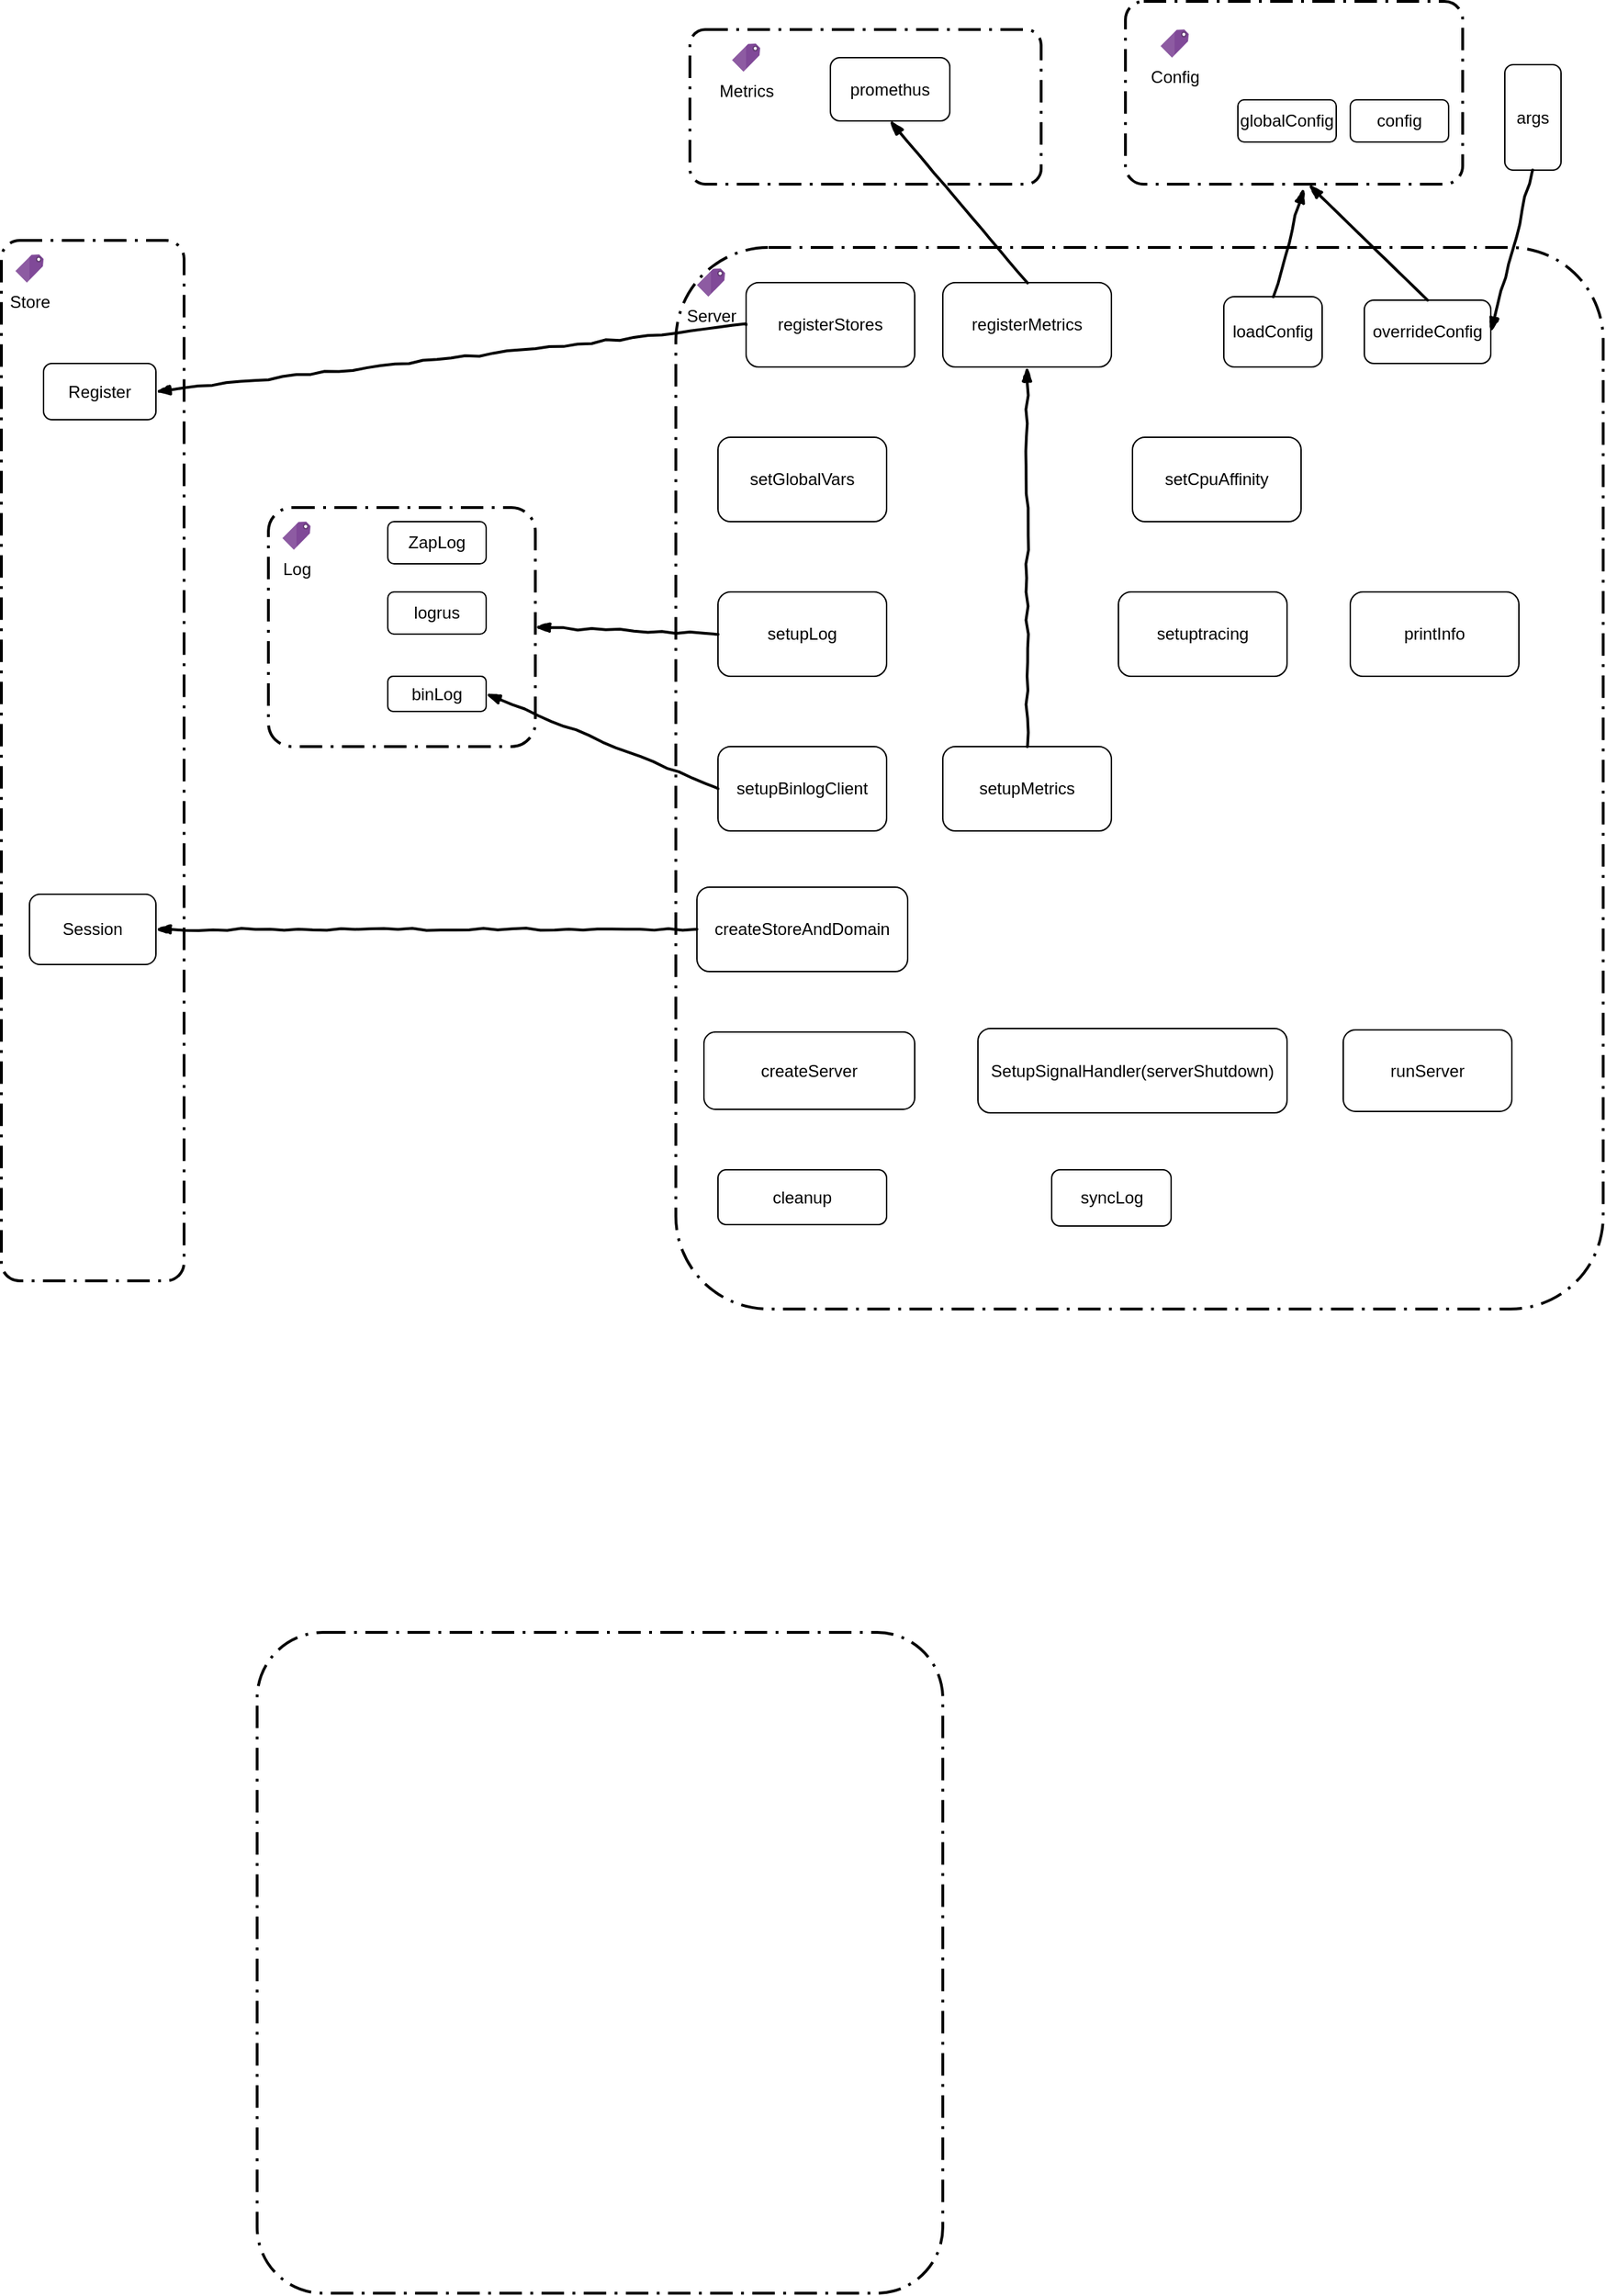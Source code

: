 <mxfile version="12.3.0" type="github" pages="1">
  <diagram id="XhCT36HkYSDXP21U2TD1" name="Page-1">
    <mxGraphModel dx="2861" dy="2186" grid="1" gridSize="10" guides="1" tooltips="1" connect="1" arrows="1" fold="1" page="1" pageScale="1" pageWidth="850" pageHeight="1100" math="0" shadow="0">
      <root>
        <mxCell id="0"/>
        <mxCell id="1" parent="0"/>
        <mxCell id="HmxhT_TRLdTRmaautLTd-18" value="" style="rounded=1;arcSize=10;dashed=1;fillColor=none;gradientColor=none;dashPattern=8 3 1 3;strokeWidth=2;" vertex="1" parent="1">
          <mxGeometry x="60" y="-5" width="660" height="755" as="geometry"/>
        </mxCell>
        <mxCell id="HmxhT_TRLdTRmaautLTd-1" value="registerStores" style="rounded=1;whiteSpace=wrap;html=1;" vertex="1" parent="1">
          <mxGeometry x="110" y="20" width="120" height="60" as="geometry"/>
        </mxCell>
        <mxCell id="HmxhT_TRLdTRmaautLTd-2" value="registerMetrics" style="rounded=1;whiteSpace=wrap;html=1;" vertex="1" parent="1">
          <mxGeometry x="250" y="20" width="120" height="60" as="geometry"/>
        </mxCell>
        <mxCell id="HmxhT_TRLdTRmaautLTd-3" value="loadConfig" style="rounded=1;whiteSpace=wrap;html=1;" vertex="1" parent="1">
          <mxGeometry x="450" y="30" width="70" height="50" as="geometry"/>
        </mxCell>
        <mxCell id="HmxhT_TRLdTRmaautLTd-4" value="overrideConfig" style="rounded=1;whiteSpace=wrap;html=1;" vertex="1" parent="1">
          <mxGeometry x="550" y="32.5" width="90" height="45" as="geometry"/>
        </mxCell>
        <mxCell id="HmxhT_TRLdTRmaautLTd-5" value="setGlobalVars" style="rounded=1;whiteSpace=wrap;html=1;" vertex="1" parent="1">
          <mxGeometry x="90" y="130" width="120" height="60" as="geometry"/>
        </mxCell>
        <mxCell id="HmxhT_TRLdTRmaautLTd-6" value="setCpuAffinity" style="rounded=1;whiteSpace=wrap;html=1;" vertex="1" parent="1">
          <mxGeometry x="385" y="130" width="120" height="60" as="geometry"/>
        </mxCell>
        <mxCell id="HmxhT_TRLdTRmaautLTd-7" value="setupLog" style="rounded=1;whiteSpace=wrap;html=1;" vertex="1" parent="1">
          <mxGeometry x="90" y="240" width="120" height="60" as="geometry"/>
        </mxCell>
        <mxCell id="HmxhT_TRLdTRmaautLTd-8" value="setuptracing" style="rounded=1;whiteSpace=wrap;html=1;" vertex="1" parent="1">
          <mxGeometry x="375" y="240" width="120" height="60" as="geometry"/>
        </mxCell>
        <mxCell id="HmxhT_TRLdTRmaautLTd-9" value="printInfo" style="rounded=1;whiteSpace=wrap;html=1;" vertex="1" parent="1">
          <mxGeometry x="540" y="240" width="120" height="60" as="geometry"/>
        </mxCell>
        <mxCell id="HmxhT_TRLdTRmaautLTd-10" value="setupBinlogClient" style="rounded=1;whiteSpace=wrap;html=1;" vertex="1" parent="1">
          <mxGeometry x="90" y="350" width="120" height="60" as="geometry"/>
        </mxCell>
        <mxCell id="HmxhT_TRLdTRmaautLTd-11" value="setupMetrics" style="rounded=1;whiteSpace=wrap;html=1;" vertex="1" parent="1">
          <mxGeometry x="250" y="350" width="120" height="60" as="geometry"/>
        </mxCell>
        <mxCell id="HmxhT_TRLdTRmaautLTd-12" value="createStoreAndDomain" style="rounded=1;whiteSpace=wrap;html=1;" vertex="1" parent="1">
          <mxGeometry x="75" y="450" width="150" height="60" as="geometry"/>
        </mxCell>
        <mxCell id="HmxhT_TRLdTRmaautLTd-13" value="createServer" style="rounded=1;whiteSpace=wrap;html=1;" vertex="1" parent="1">
          <mxGeometry x="80" y="553" width="150" height="55" as="geometry"/>
        </mxCell>
        <mxCell id="HmxhT_TRLdTRmaautLTd-14" value="SetupSignalHandler(serverShutdown)" style="rounded=1;whiteSpace=wrap;html=1;" vertex="1" parent="1">
          <mxGeometry x="275" y="550.5" width="220" height="60" as="geometry"/>
        </mxCell>
        <mxCell id="HmxhT_TRLdTRmaautLTd-15" value="runServer" style="rounded=1;whiteSpace=wrap;html=1;" vertex="1" parent="1">
          <mxGeometry x="535" y="551.5" width="120" height="58" as="geometry"/>
        </mxCell>
        <mxCell id="HmxhT_TRLdTRmaautLTd-16" value="cleanup" style="rounded=1;whiteSpace=wrap;html=1;" vertex="1" parent="1">
          <mxGeometry x="90" y="651" width="120" height="39" as="geometry"/>
        </mxCell>
        <mxCell id="HmxhT_TRLdTRmaautLTd-17" value="syncLog" style="rounded=1;whiteSpace=wrap;html=1;" vertex="1" parent="1">
          <mxGeometry x="327.5" y="651" width="85" height="40" as="geometry"/>
        </mxCell>
        <mxCell id="HmxhT_TRLdTRmaautLTd-19" value="Server" style="aspect=fixed;html=1;points=[];align=center;image;fontSize=12;image=img/lib/mscae/Tag.svg;" vertex="1" parent="1">
          <mxGeometry x="75" y="10" width="20" height="20" as="geometry"/>
        </mxCell>
        <mxCell id="HmxhT_TRLdTRmaautLTd-27" value="" style="rounded=1;arcSize=10;dashed=1;fillColor=none;gradientColor=none;dashPattern=8 3 1 3;strokeWidth=2;" vertex="1" parent="1">
          <mxGeometry x="-420" y="-10" width="130" height="740" as="geometry"/>
        </mxCell>
        <mxCell id="HmxhT_TRLdTRmaautLTd-28" value="Store" style="aspect=fixed;html=1;points=[];align=center;image;fontSize=12;image=img/lib/mscae/Tag.svg;" vertex="1" parent="1">
          <mxGeometry x="-410" width="20" height="20" as="geometry"/>
        </mxCell>
        <mxCell id="HmxhT_TRLdTRmaautLTd-29" value="Register" style="rounded=1;whiteSpace=wrap;html=1;" vertex="1" parent="1">
          <mxGeometry x="-390" y="77.5" width="80" height="40" as="geometry"/>
        </mxCell>
        <mxCell id="HmxhT_TRLdTRmaautLTd-30" value="" style="rounded=0;comic=1;strokeWidth=2;endArrow=blockThin;html=1;fontFamily=Comic Sans MS;fontStyle=1;exitX=0;exitY=0.5;exitDx=0;exitDy=0;entryX=1;entryY=0.5;entryDx=0;entryDy=0;" edge="1" parent="1" source="HmxhT_TRLdTRmaautLTd-1" target="HmxhT_TRLdTRmaautLTd-29">
          <mxGeometry width="50" height="50" relative="1" as="geometry">
            <mxPoint x="30" y="60" as="sourcePoint"/>
            <mxPoint x="-90" y="60" as="targetPoint"/>
          </mxGeometry>
        </mxCell>
        <mxCell id="HmxhT_TRLdTRmaautLTd-31" value="" style="rounded=1;arcSize=10;dashed=1;fillColor=none;gradientColor=none;dashPattern=8 3 1 3;strokeWidth=2;" vertex="1" parent="1">
          <mxGeometry x="70" y="-160" width="250" height="110" as="geometry"/>
        </mxCell>
        <mxCell id="HmxhT_TRLdTRmaautLTd-32" value="" style="rounded=0;comic=1;strokeWidth=2;endArrow=blockThin;html=1;fontFamily=Comic Sans MS;fontStyle=1;exitX=0.5;exitY=0;exitDx=0;exitDy=0;entryX=0.5;entryY=1;entryDx=0;entryDy=0;" edge="1" parent="1" source="HmxhT_TRLdTRmaautLTd-2" target="HmxhT_TRLdTRmaautLTd-34">
          <mxGeometry width="50" height="50" relative="1" as="geometry">
            <mxPoint x="260" y="15" as="sourcePoint"/>
            <mxPoint x="570" y="-60" as="targetPoint"/>
          </mxGeometry>
        </mxCell>
        <mxCell id="HmxhT_TRLdTRmaautLTd-33" value="Metrics" style="aspect=fixed;html=1;points=[];align=center;image;fontSize=12;image=img/lib/mscae/Tag.svg;" vertex="1" parent="1">
          <mxGeometry x="100" y="-150" width="20" height="20" as="geometry"/>
        </mxCell>
        <mxCell id="HmxhT_TRLdTRmaautLTd-34" value="promethus" style="rounded=1;whiteSpace=wrap;html=1;" vertex="1" parent="1">
          <mxGeometry x="170" y="-140" width="85" height="45" as="geometry"/>
        </mxCell>
        <mxCell id="HmxhT_TRLdTRmaautLTd-35" value="" style="rounded=1;arcSize=10;dashed=1;fillColor=none;gradientColor=none;dashPattern=8 3 1 3;strokeWidth=2;" vertex="1" parent="1">
          <mxGeometry x="380" y="-180" width="240" height="130" as="geometry"/>
        </mxCell>
        <mxCell id="HmxhT_TRLdTRmaautLTd-36" value="Config" style="aspect=fixed;html=1;points=[];align=center;image;fontSize=12;image=img/lib/mscae/Tag.svg;" vertex="1" parent="1">
          <mxGeometry x="405" y="-160" width="20" height="20" as="geometry"/>
        </mxCell>
        <mxCell id="HmxhT_TRLdTRmaautLTd-37" value="globalConfig" style="rounded=1;whiteSpace=wrap;html=1;" vertex="1" parent="1">
          <mxGeometry x="460" y="-110" width="70" height="30" as="geometry"/>
        </mxCell>
        <mxCell id="HmxhT_TRLdTRmaautLTd-39" value="config" style="rounded=1;whiteSpace=wrap;html=1;" vertex="1" parent="1">
          <mxGeometry x="540" y="-110" width="70" height="30" as="geometry"/>
        </mxCell>
        <mxCell id="HmxhT_TRLdTRmaautLTd-44" value="" style="rounded=0;comic=1;strokeWidth=2;endArrow=blockThin;html=1;fontFamily=Comic Sans MS;fontStyle=1;exitX=0.5;exitY=0;exitDx=0;exitDy=0;entryX=0.529;entryY=1.023;entryDx=0;entryDy=0;entryPerimeter=0;" edge="1" parent="1" source="HmxhT_TRLdTRmaautLTd-3" target="HmxhT_TRLdTRmaautLTd-35">
          <mxGeometry width="50" height="50" relative="1" as="geometry">
            <mxPoint x="700" y="-10" as="sourcePoint"/>
            <mxPoint x="750" y="-60" as="targetPoint"/>
          </mxGeometry>
        </mxCell>
        <mxCell id="HmxhT_TRLdTRmaautLTd-45" value="" style="rounded=0;comic=1;strokeWidth=2;endArrow=blockThin;html=1;fontFamily=Comic Sans MS;fontStyle=1;exitX=0.5;exitY=0;exitDx=0;exitDy=0;entryX=0.544;entryY=1.004;entryDx=0;entryDy=0;entryPerimeter=0;" edge="1" parent="1" source="HmxhT_TRLdTRmaautLTd-4" target="HmxhT_TRLdTRmaautLTd-35">
          <mxGeometry width="50" height="50" relative="1" as="geometry">
            <mxPoint x="680" y="-20" as="sourcePoint"/>
            <mxPoint x="730" y="-70" as="targetPoint"/>
          </mxGeometry>
        </mxCell>
        <mxCell id="HmxhT_TRLdTRmaautLTd-47" value="args" style="rounded=1;whiteSpace=wrap;html=1;" vertex="1" parent="1">
          <mxGeometry x="650" y="-135" width="40" height="75" as="geometry"/>
        </mxCell>
        <mxCell id="HmxhT_TRLdTRmaautLTd-48" value="" style="rounded=0;comic=1;strokeWidth=2;endArrow=blockThin;html=1;fontFamily=Comic Sans MS;fontStyle=1;exitX=0.5;exitY=1;exitDx=0;exitDy=0;entryX=1;entryY=0.5;entryDx=0;entryDy=0;" edge="1" parent="1" source="HmxhT_TRLdTRmaautLTd-47" target="HmxhT_TRLdTRmaautLTd-4">
          <mxGeometry width="50" height="50" relative="1" as="geometry">
            <mxPoint x="740" y="-10" as="sourcePoint"/>
            <mxPoint x="790" y="-60" as="targetPoint"/>
          </mxGeometry>
        </mxCell>
        <mxCell id="HmxhT_TRLdTRmaautLTd-49" value="" style="rounded=1;arcSize=10;dashed=1;fillColor=none;gradientColor=none;dashPattern=8 3 1 3;strokeWidth=2;" vertex="1" parent="1">
          <mxGeometry x="-230" y="180" width="190" height="170" as="geometry"/>
        </mxCell>
        <mxCell id="HmxhT_TRLdTRmaautLTd-50" value="Log" style="aspect=fixed;html=1;points=[];align=center;image;fontSize=12;image=img/lib/mscae/Tag.svg;" vertex="1" parent="1">
          <mxGeometry x="-220" y="190" width="20" height="20" as="geometry"/>
        </mxCell>
        <mxCell id="HmxhT_TRLdTRmaautLTd-51" value="ZapLog" style="rounded=1;whiteSpace=wrap;html=1;" vertex="1" parent="1">
          <mxGeometry x="-145" y="190" width="70" height="30" as="geometry"/>
        </mxCell>
        <mxCell id="HmxhT_TRLdTRmaautLTd-52" value="" style="rounded=0;comic=1;strokeWidth=2;endArrow=blockThin;html=1;fontFamily=Comic Sans MS;fontStyle=1;exitX=0;exitY=0.5;exitDx=0;exitDy=0;entryX=1;entryY=0.5;entryDx=0;entryDy=0;" edge="1" parent="1" source="HmxhT_TRLdTRmaautLTd-7" target="HmxhT_TRLdTRmaautLTd-49">
          <mxGeometry width="50" height="50" relative="1" as="geometry">
            <mxPoint x="-80" y="380" as="sourcePoint"/>
            <mxPoint x="-30" y="330" as="targetPoint"/>
          </mxGeometry>
        </mxCell>
        <mxCell id="HmxhT_TRLdTRmaautLTd-53" value="logrus" style="rounded=1;whiteSpace=wrap;html=1;" vertex="1" parent="1">
          <mxGeometry x="-145" y="240" width="70" height="30" as="geometry"/>
        </mxCell>
        <mxCell id="HmxhT_TRLdTRmaautLTd-54" value="binLog" style="rounded=1;whiteSpace=wrap;html=1;" vertex="1" parent="1">
          <mxGeometry x="-145" y="300" width="70" height="25" as="geometry"/>
        </mxCell>
        <mxCell id="HmxhT_TRLdTRmaautLTd-55" value="" style="rounded=0;comic=1;strokeWidth=2;endArrow=blockThin;html=1;fontFamily=Comic Sans MS;fontStyle=1;exitX=0;exitY=0.5;exitDx=0;exitDy=0;entryX=1;entryY=0.5;entryDx=0;entryDy=0;" edge="1" parent="1" source="HmxhT_TRLdTRmaautLTd-10" target="HmxhT_TRLdTRmaautLTd-54">
          <mxGeometry width="50" height="50" relative="1" as="geometry">
            <mxPoint x="-40" y="480" as="sourcePoint"/>
            <mxPoint x="10" y="430" as="targetPoint"/>
          </mxGeometry>
        </mxCell>
        <mxCell id="HmxhT_TRLdTRmaautLTd-56" value="" style="rounded=0;comic=1;strokeWidth=2;endArrow=blockThin;html=1;fontFamily=Comic Sans MS;fontStyle=1;exitX=0.5;exitY=0;exitDx=0;exitDy=0;entryX=0.5;entryY=1;entryDx=0;entryDy=0;" edge="1" parent="1" source="HmxhT_TRLdTRmaautLTd-11" target="HmxhT_TRLdTRmaautLTd-2">
          <mxGeometry width="50" height="50" relative="1" as="geometry">
            <mxPoint x="830" y="250" as="sourcePoint"/>
            <mxPoint x="880" y="200" as="targetPoint"/>
          </mxGeometry>
        </mxCell>
        <mxCell id="HmxhT_TRLdTRmaautLTd-58" value="" style="rounded=0;comic=1;strokeWidth=2;endArrow=blockThin;html=1;fontFamily=Comic Sans MS;fontStyle=1;exitX=0;exitY=0.5;exitDx=0;exitDy=0;entryX=1;entryY=0.5;entryDx=0;entryDy=0;" edge="1" parent="1" source="HmxhT_TRLdTRmaautLTd-12" target="HmxhT_TRLdTRmaautLTd-59">
          <mxGeometry width="50" height="50" relative="1" as="geometry">
            <mxPoint x="-180" y="530" as="sourcePoint"/>
            <mxPoint x="-130" y="480" as="targetPoint"/>
          </mxGeometry>
        </mxCell>
        <mxCell id="HmxhT_TRLdTRmaautLTd-59" value="Session" style="rounded=1;whiteSpace=wrap;html=1;" vertex="1" parent="1">
          <mxGeometry x="-400" y="455" width="90" height="50" as="geometry"/>
        </mxCell>
        <mxCell id="HmxhT_TRLdTRmaautLTd-62" value="" style="rounded=1;arcSize=10;dashed=1;fillColor=none;gradientColor=none;dashPattern=8 3 1 3;strokeWidth=2;" vertex="1" parent="1">
          <mxGeometry x="-238" y="980" width="488" height="470" as="geometry"/>
        </mxCell>
      </root>
    </mxGraphModel>
  </diagram>
</mxfile>
